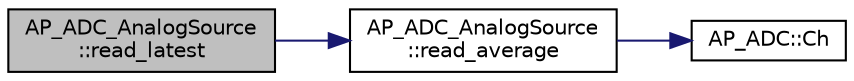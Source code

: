 digraph "AP_ADC_AnalogSource::read_latest"
{
 // INTERACTIVE_SVG=YES
  edge [fontname="Helvetica",fontsize="10",labelfontname="Helvetica",labelfontsize="10"];
  node [fontname="Helvetica",fontsize="10",shape=record];
  rankdir="LR";
  Node1 [label="AP_ADC_AnalogSource\l::read_latest",height=0.2,width=0.4,color="black", fillcolor="grey75", style="filled" fontcolor="black"];
  Node1 -> Node2 [color="midnightblue",fontsize="10",style="solid",fontname="Helvetica"];
  Node2 [label="AP_ADC_AnalogSource\l::read_average",height=0.2,width=0.4,color="black", fillcolor="white", style="filled",URL="$classAP__ADC__AnalogSource.html#a7d83c1ca360a21e964c610b0a49bc1ae"];
  Node2 -> Node3 [color="midnightblue",fontsize="10",style="solid",fontname="Helvetica"];
  Node3 [label="AP_ADC::Ch",height=0.2,width=0.4,color="black", fillcolor="white", style="filled",URL="$classAP__ADC.html#a56d48d12c85ac39ca1691f1eee9c6889"];
}
